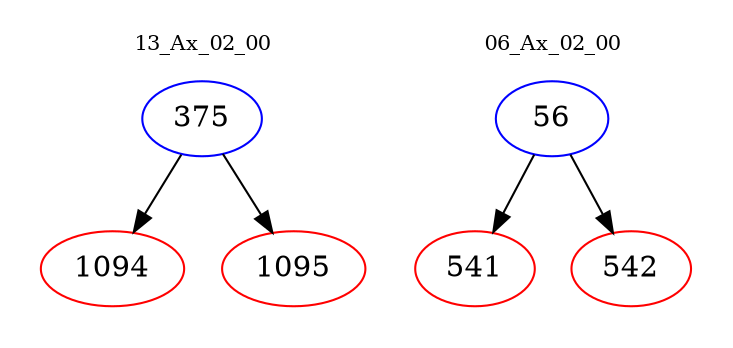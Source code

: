 digraph{
subgraph cluster_0 {
color = white
label = "13_Ax_02_00";
fontsize=10;
T0_375 [label="375", color="blue"]
T0_375 -> T0_1094 [color="black"]
T0_1094 [label="1094", color="red"]
T0_375 -> T0_1095 [color="black"]
T0_1095 [label="1095", color="red"]
}
subgraph cluster_1 {
color = white
label = "06_Ax_02_00";
fontsize=10;
T1_56 [label="56", color="blue"]
T1_56 -> T1_541 [color="black"]
T1_541 [label="541", color="red"]
T1_56 -> T1_542 [color="black"]
T1_542 [label="542", color="red"]
}
}

